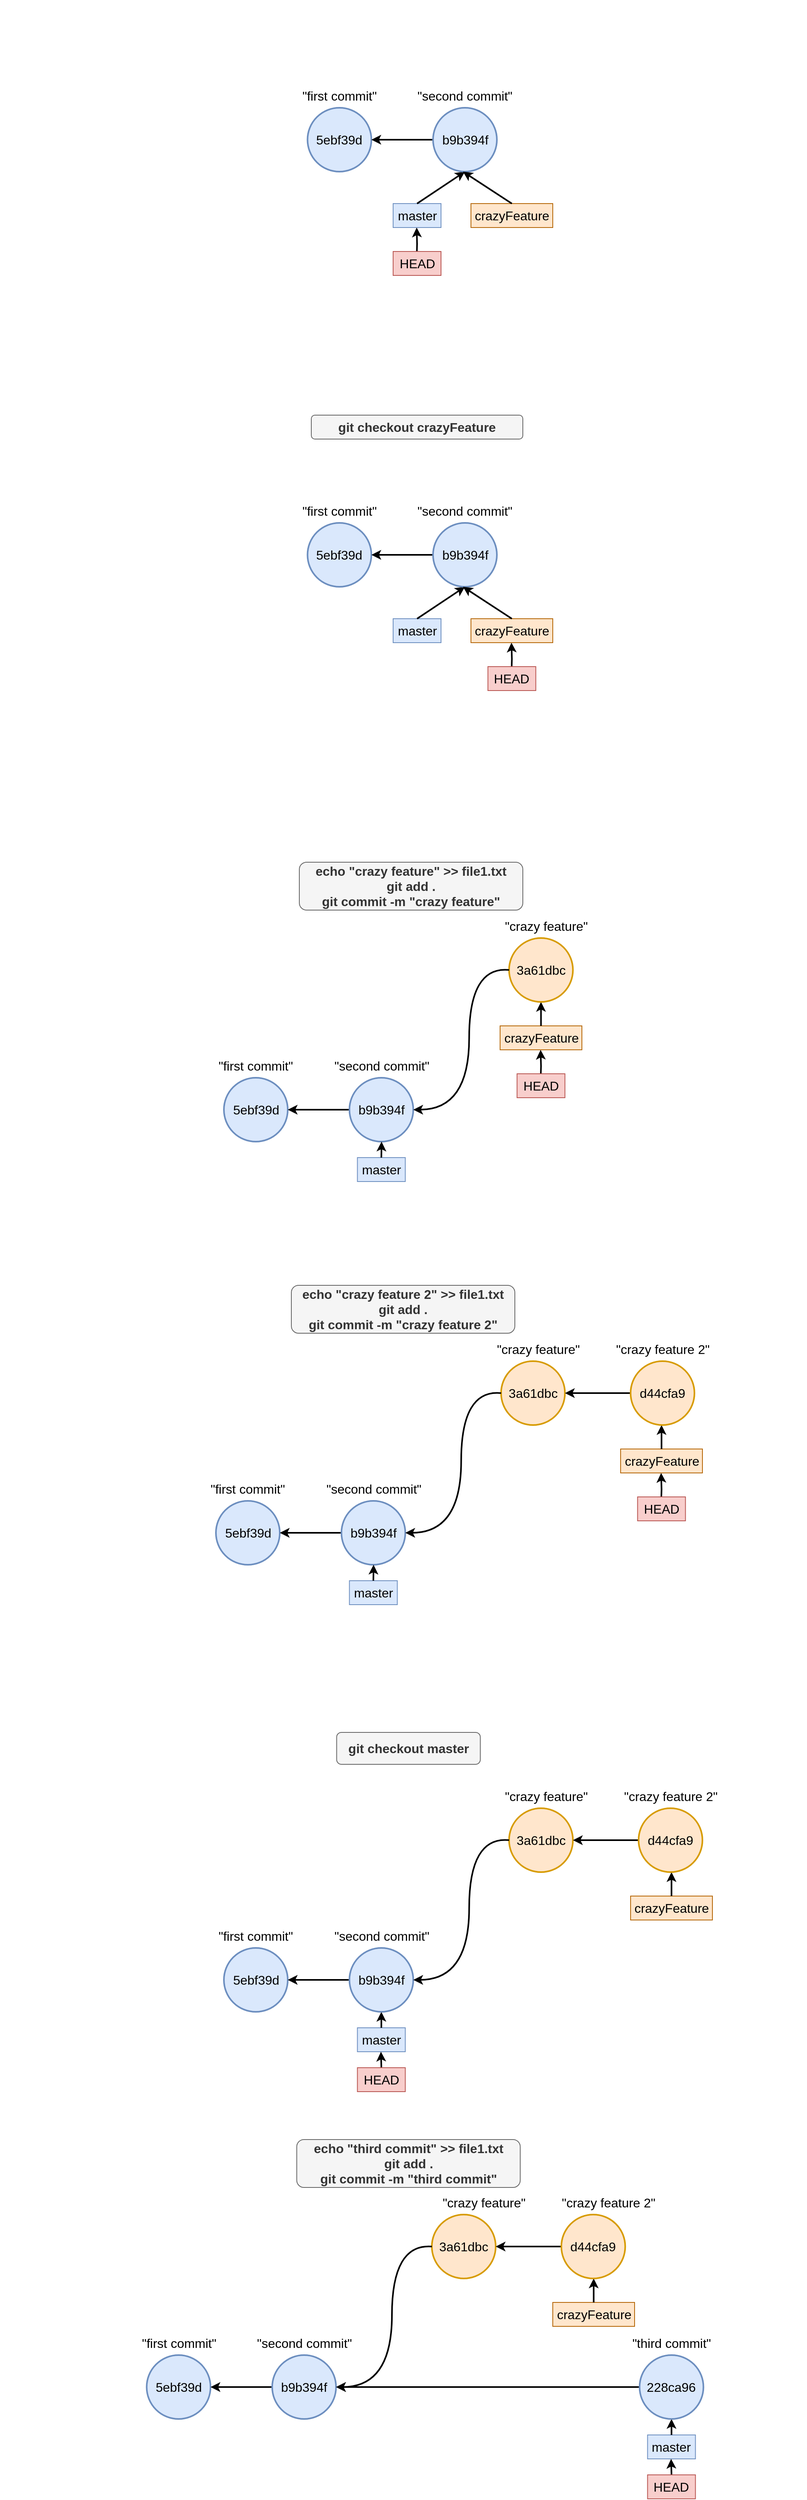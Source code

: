 <mxfile version="26.0.5">
  <diagram name="Pagina-1" id="Verxgn8JWpYFO8rKDjov">
    <mxGraphModel dx="2206" dy="-1138" grid="1" gridSize="10" guides="1" tooltips="1" connect="1" arrows="1" fold="1" page="1" pageScale="1" pageWidth="827" pageHeight="1169" math="0" shadow="0">
      <root>
        <mxCell id="0" />
        <mxCell id="1" parent="0" />
        <mxCell id="gehROe1UuCKjgQx8MjBc-1" value="crazyFeature" style="text;html=1;align=center;verticalAlign=middle;whiteSpace=wrap;rounded=0;fillColor=#ffe6cc;strokeColor=#b46504;" vertex="1" parent="1">
          <mxGeometry x="756.5" y="2945" width="80" height="30" as="geometry" />
        </mxCell>
        <mxCell id="gehROe1UuCKjgQx8MjBc-2" value="" style="endArrow=classic;html=1;rounded=0;exitX=0.5;exitY=0;exitDx=0;exitDy=0;entryX=0.5;entryY=1;entryDx=0;entryDy=0;strokeWidth=2;" edge="1" parent="1" source="gehROe1UuCKjgQx8MjBc-1">
          <mxGeometry width="50" height="50" relative="1" as="geometry">
            <mxPoint x="803" y="2975" as="sourcePoint" />
            <mxPoint x="710" y="2910" as="targetPoint" />
          </mxGeometry>
        </mxCell>
        <mxCell id="gehROe1UuCKjgQx8MjBc-3" value="" style="rounded=1;whiteSpace=wrap;html=1;strokeWidth=2;strokeColor=none;absoluteArcSize=1;arcSize=0;" vertex="1" parent="1">
          <mxGeometry x="130" y="2690" width="990" height="450" as="geometry" />
        </mxCell>
        <mxCell id="gehROe1UuCKjgQx8MjBc-4" value="&lt;font style=&quot;font-size: 16px;&quot;&gt;5ebf39d&lt;/font&gt;" style="ellipse;whiteSpace=wrap;html=1;aspect=fixed;strokeWidth=2;fillColor=#dae8fc;strokeColor=#6c8ebf;" vertex="1" parent="1">
          <mxGeometry x="515.25" y="2825" width="80" height="80" as="geometry" />
        </mxCell>
        <mxCell id="gehROe1UuCKjgQx8MjBc-5" value="&lt;font style=&quot;font-size: 16px;&quot;&gt;&quot;first commit&quot;&lt;/font&gt;" style="text;html=1;align=center;verticalAlign=middle;whiteSpace=wrap;rounded=0;" vertex="1" parent="1">
          <mxGeometry x="500" y="2795" width="110.5" height="30" as="geometry" />
        </mxCell>
        <mxCell id="gehROe1UuCKjgQx8MjBc-6" style="edgeStyle=orthogonalEdgeStyle;rounded=0;orthogonalLoop=1;jettySize=auto;html=1;endArrow=none;endFill=0;startArrow=classic;startFill=1;strokeWidth=2;" edge="1" parent="1">
          <mxGeometry relative="1" as="geometry">
            <mxPoint x="652" y="3015" as="targetPoint" />
            <mxPoint x="652" y="2975" as="sourcePoint" />
          </mxGeometry>
        </mxCell>
        <mxCell id="gehROe1UuCKjgQx8MjBc-7" value="&lt;font style=&quot;font-size: 16px;&quot;&gt;HEAD&lt;/font&gt;" style="text;html=1;align=center;verticalAlign=middle;whiteSpace=wrap;rounded=0;fillColor=#f8cecc;strokeColor=#b85450;" vertex="1" parent="1">
          <mxGeometry x="622.5" y="3005" width="60" height="30" as="geometry" />
        </mxCell>
        <mxCell id="gehROe1UuCKjgQx8MjBc-8" value="&lt;font style=&quot;font-size: 16px;&quot;&gt;master&lt;/font&gt;" style="text;html=1;align=center;verticalAlign=middle;whiteSpace=wrap;rounded=0;fillColor=#dae8fc;strokeColor=#6c8ebf;" vertex="1" parent="1">
          <mxGeometry x="622.5" y="2945" width="60" height="30" as="geometry" />
        </mxCell>
        <mxCell id="gehROe1UuCKjgQx8MjBc-9" value="" style="endArrow=classic;html=1;rounded=0;entryX=0.5;entryY=1;entryDx=0;entryDy=0;exitX=0.5;exitY=0;exitDx=0;exitDy=0;strokeWidth=2;" edge="1" parent="1" source="gehROe1UuCKjgQx8MjBc-8" target="gehROe1UuCKjgQx8MjBc-11">
          <mxGeometry width="50" height="50" relative="1" as="geometry">
            <mxPoint x="652.5" y="2975" as="sourcePoint" />
            <mxPoint x="712.5" y="2905" as="targetPoint" />
          </mxGeometry>
        </mxCell>
        <mxCell id="gehROe1UuCKjgQx8MjBc-10" style="edgeStyle=orthogonalEdgeStyle;rounded=0;orthogonalLoop=1;jettySize=auto;html=1;entryX=1;entryY=0.5;entryDx=0;entryDy=0;strokeWidth=2;" edge="1" parent="1" source="gehROe1UuCKjgQx8MjBc-11" target="gehROe1UuCKjgQx8MjBc-4">
          <mxGeometry relative="1" as="geometry" />
        </mxCell>
        <mxCell id="gehROe1UuCKjgQx8MjBc-11" value="&lt;font style=&quot;font-size: 16px;&quot;&gt;b9b394f&lt;/font&gt;" style="ellipse;whiteSpace=wrap;html=1;aspect=fixed;strokeWidth=2;fillColor=#dae8fc;strokeColor=#6c8ebf;" vertex="1" parent="1">
          <mxGeometry x="672.5" y="2825" width="80" height="80" as="geometry" />
        </mxCell>
        <mxCell id="gehROe1UuCKjgQx8MjBc-12" value="&lt;font style=&quot;font-size: 16px;&quot;&gt;&quot;second commit&quot;&lt;/font&gt;" style="text;html=1;align=center;verticalAlign=middle;whiteSpace=wrap;rounded=0;" vertex="1" parent="1">
          <mxGeometry x="652.25" y="2795" width="120.5" height="30" as="geometry" />
        </mxCell>
        <mxCell id="gehROe1UuCKjgQx8MjBc-13" value="&lt;font style=&quot;font-size: 16px;&quot;&gt;crazyFeature&lt;/font&gt;" style="text;html=1;align=center;verticalAlign=middle;whiteSpace=wrap;rounded=0;fillColor=#ffe6cc;strokeColor=#b46504;" vertex="1" parent="1">
          <mxGeometry x="720" y="2945" width="102.5" height="30" as="geometry" />
        </mxCell>
        <mxCell id="gehROe1UuCKjgQx8MjBc-14" value="" style="endArrow=classic;html=1;rounded=0;exitX=0.5;exitY=0;exitDx=0;exitDy=0;strokeWidth=2;entryX=0.5;entryY=1;entryDx=0;entryDy=0;" edge="1" parent="1" source="gehROe1UuCKjgQx8MjBc-13">
          <mxGeometry width="50" height="50" relative="1" as="geometry">
            <mxPoint x="657.5" y="2580" as="sourcePoint" />
            <mxPoint x="710" y="2905" as="targetPoint" />
          </mxGeometry>
        </mxCell>
        <mxCell id="gehROe1UuCKjgQx8MjBc-16" value="crazyFeature" style="text;html=1;align=center;verticalAlign=middle;whiteSpace=wrap;rounded=0;fillColor=#ffe6cc;strokeColor=#b46504;" vertex="1" parent="1">
          <mxGeometry x="756.5" y="3465" width="80" height="30" as="geometry" />
        </mxCell>
        <mxCell id="gehROe1UuCKjgQx8MjBc-17" value="" style="endArrow=classic;html=1;rounded=0;exitX=0.5;exitY=0;exitDx=0;exitDy=0;entryX=0.5;entryY=1;entryDx=0;entryDy=0;strokeWidth=2;" edge="1" parent="1" source="gehROe1UuCKjgQx8MjBc-16">
          <mxGeometry width="50" height="50" relative="1" as="geometry">
            <mxPoint x="803" y="3495" as="sourcePoint" />
            <mxPoint x="710" y="3430" as="targetPoint" />
          </mxGeometry>
        </mxCell>
        <mxCell id="gehROe1UuCKjgQx8MjBc-18" value="" style="rounded=1;whiteSpace=wrap;html=1;strokeWidth=2;strokeColor=none;absoluteArcSize=1;arcSize=0;" vertex="1" parent="1">
          <mxGeometry x="130" y="3210" width="990" height="450" as="geometry" />
        </mxCell>
        <mxCell id="gehROe1UuCKjgQx8MjBc-19" value="&lt;font style=&quot;font-size: 16px;&quot;&gt;5ebf39d&lt;/font&gt;" style="ellipse;whiteSpace=wrap;html=1;aspect=fixed;strokeWidth=2;fillColor=#dae8fc;strokeColor=#6c8ebf;" vertex="1" parent="1">
          <mxGeometry x="515.25" y="3345" width="80" height="80" as="geometry" />
        </mxCell>
        <mxCell id="gehROe1UuCKjgQx8MjBc-20" value="&lt;font style=&quot;font-size: 16px;&quot;&gt;&quot;first commit&quot;&lt;/font&gt;" style="text;html=1;align=center;verticalAlign=middle;whiteSpace=wrap;rounded=0;" vertex="1" parent="1">
          <mxGeometry x="500" y="3315" width="110.5" height="30" as="geometry" />
        </mxCell>
        <mxCell id="gehROe1UuCKjgQx8MjBc-21" style="edgeStyle=orthogonalEdgeStyle;rounded=0;orthogonalLoop=1;jettySize=auto;html=1;endArrow=none;endFill=0;startArrow=classic;startFill=1;strokeWidth=2;" edge="1" parent="1">
          <mxGeometry relative="1" as="geometry">
            <mxPoint x="770.75" y="3535" as="targetPoint" />
            <mxPoint x="770.75" y="3495" as="sourcePoint" />
          </mxGeometry>
        </mxCell>
        <mxCell id="gehROe1UuCKjgQx8MjBc-22" value="&lt;font style=&quot;font-size: 16px;&quot;&gt;HEAD&lt;/font&gt;" style="text;html=1;align=center;verticalAlign=middle;whiteSpace=wrap;rounded=0;fillColor=#f8cecc;strokeColor=#b85450;" vertex="1" parent="1">
          <mxGeometry x="741.25" y="3525" width="60" height="30" as="geometry" />
        </mxCell>
        <mxCell id="gehROe1UuCKjgQx8MjBc-23" value="&lt;font style=&quot;font-size: 16px;&quot;&gt;master&lt;/font&gt;" style="text;html=1;align=center;verticalAlign=middle;whiteSpace=wrap;rounded=0;fillColor=#dae8fc;strokeColor=#6c8ebf;" vertex="1" parent="1">
          <mxGeometry x="622.5" y="3465" width="60" height="30" as="geometry" />
        </mxCell>
        <mxCell id="gehROe1UuCKjgQx8MjBc-24" value="" style="endArrow=classic;html=1;rounded=0;entryX=0.5;entryY=1;entryDx=0;entryDy=0;exitX=0.5;exitY=0;exitDx=0;exitDy=0;strokeWidth=2;" edge="1" parent="1" source="gehROe1UuCKjgQx8MjBc-23" target="gehROe1UuCKjgQx8MjBc-26">
          <mxGeometry width="50" height="50" relative="1" as="geometry">
            <mxPoint x="652.5" y="3495" as="sourcePoint" />
            <mxPoint x="712.5" y="3425" as="targetPoint" />
          </mxGeometry>
        </mxCell>
        <mxCell id="gehROe1UuCKjgQx8MjBc-25" style="edgeStyle=orthogonalEdgeStyle;rounded=0;orthogonalLoop=1;jettySize=auto;html=1;entryX=1;entryY=0.5;entryDx=0;entryDy=0;strokeWidth=2;" edge="1" parent="1" source="gehROe1UuCKjgQx8MjBc-26" target="gehROe1UuCKjgQx8MjBc-19">
          <mxGeometry relative="1" as="geometry" />
        </mxCell>
        <mxCell id="gehROe1UuCKjgQx8MjBc-26" value="&lt;font style=&quot;font-size: 16px;&quot;&gt;b9b394f&lt;/font&gt;" style="ellipse;whiteSpace=wrap;html=1;aspect=fixed;strokeWidth=2;fillColor=#dae8fc;strokeColor=#6c8ebf;" vertex="1" parent="1">
          <mxGeometry x="672.5" y="3345" width="80" height="80" as="geometry" />
        </mxCell>
        <mxCell id="gehROe1UuCKjgQx8MjBc-27" value="&lt;font style=&quot;font-size: 16px;&quot;&gt;&quot;second commit&quot;&lt;/font&gt;" style="text;html=1;align=center;verticalAlign=middle;whiteSpace=wrap;rounded=0;" vertex="1" parent="1">
          <mxGeometry x="652.25" y="3315" width="120.5" height="30" as="geometry" />
        </mxCell>
        <mxCell id="gehROe1UuCKjgQx8MjBc-28" value="&lt;font style=&quot;font-size: 16px;&quot;&gt;crazyFeature&lt;/font&gt;" style="text;html=1;align=center;verticalAlign=middle;whiteSpace=wrap;rounded=0;fillColor=#ffe6cc;strokeColor=#b46504;" vertex="1" parent="1">
          <mxGeometry x="720" y="3465" width="102.5" height="30" as="geometry" />
        </mxCell>
        <mxCell id="gehROe1UuCKjgQx8MjBc-29" value="" style="endArrow=classic;html=1;rounded=0;exitX=0.5;exitY=0;exitDx=0;exitDy=0;strokeWidth=2;entryX=0.5;entryY=1;entryDx=0;entryDy=0;" edge="1" parent="1" source="gehROe1UuCKjgQx8MjBc-28">
          <mxGeometry width="50" height="50" relative="1" as="geometry">
            <mxPoint x="657.5" y="3100" as="sourcePoint" />
            <mxPoint x="710" y="3425" as="targetPoint" />
          </mxGeometry>
        </mxCell>
        <mxCell id="gehROe1UuCKjgQx8MjBc-30" value="&lt;font style=&quot;font-size: 16px;&quot;&gt;&lt;b style=&quot;&quot;&gt;git checkout crazyFeature&lt;/b&gt;&lt;/font&gt;" style="rounded=1;whiteSpace=wrap;html=1;fillColor=#f5f5f5;fontColor=#333333;strokeColor=#666666;" vertex="1" parent="1">
          <mxGeometry x="520" y="3210" width="265" height="30" as="geometry" />
        </mxCell>
        <mxCell id="gehROe1UuCKjgQx8MjBc-52" value="crazyFeature" style="text;html=1;align=center;verticalAlign=middle;whiteSpace=wrap;rounded=0;fillColor=#ffe6cc;strokeColor=#b46504;" vertex="1" parent="1">
          <mxGeometry x="641.75" y="4650" width="80" height="30" as="geometry" />
        </mxCell>
        <mxCell id="gehROe1UuCKjgQx8MjBc-53" value="" style="endArrow=classic;html=1;rounded=0;exitX=0.5;exitY=0;exitDx=0;exitDy=0;entryX=0.5;entryY=1;entryDx=0;entryDy=0;strokeWidth=2;" edge="1" parent="1">
          <mxGeometry width="50" height="50" relative="1" as="geometry">
            <mxPoint x="681.75" y="4690" as="sourcePoint" />
            <mxPoint x="595.25" y="4655" as="targetPoint" />
          </mxGeometry>
        </mxCell>
        <mxCell id="gehROe1UuCKjgQx8MjBc-54" value="" style="rounded=1;whiteSpace=wrap;html=1;strokeWidth=2;strokeColor=none;absoluteArcSize=1;arcSize=0;" vertex="1" parent="1">
          <mxGeometry x="130" y="4300" width="990" height="450" as="geometry" />
        </mxCell>
        <mxCell id="gehROe1UuCKjgQx8MjBc-55" value="&lt;font style=&quot;font-size: 16px;&quot;&gt;5ebf39d&lt;/font&gt;" style="ellipse;whiteSpace=wrap;html=1;aspect=fixed;strokeWidth=2;fillColor=#dae8fc;strokeColor=#6c8ebf;" vertex="1" parent="1">
          <mxGeometry x="400.5" y="4570" width="80" height="80" as="geometry" />
        </mxCell>
        <mxCell id="gehROe1UuCKjgQx8MjBc-56" value="&lt;font style=&quot;font-size: 16px;&quot;&gt;&quot;first commit&quot;&lt;/font&gt;" style="text;html=1;align=center;verticalAlign=middle;whiteSpace=wrap;rounded=0;" vertex="1" parent="1">
          <mxGeometry x="385.25" y="4540" width="110.5" height="30" as="geometry" />
        </mxCell>
        <mxCell id="gehROe1UuCKjgQx8MjBc-57" style="edgeStyle=orthogonalEdgeStyle;rounded=0;orthogonalLoop=1;jettySize=auto;html=1;endArrow=none;endFill=0;startArrow=classic;startFill=1;strokeWidth=2;" edge="1" parent="1">
          <mxGeometry relative="1" as="geometry">
            <mxPoint x="958.25" y="4575" as="targetPoint" />
            <mxPoint x="958.25" y="4535" as="sourcePoint" />
          </mxGeometry>
        </mxCell>
        <mxCell id="gehROe1UuCKjgQx8MjBc-58" value="&lt;font style=&quot;font-size: 16px;&quot;&gt;HEAD&lt;/font&gt;" style="text;html=1;align=center;verticalAlign=middle;whiteSpace=wrap;rounded=0;fillColor=#f8cecc;strokeColor=#b85450;" vertex="1" parent="1">
          <mxGeometry x="928.75" y="4565" width="60" height="30" as="geometry" />
        </mxCell>
        <mxCell id="gehROe1UuCKjgQx8MjBc-61" style="edgeStyle=orthogonalEdgeStyle;rounded=0;orthogonalLoop=1;jettySize=auto;html=1;entryX=1;entryY=0.5;entryDx=0;entryDy=0;strokeWidth=2;" edge="1" parent="1" source="gehROe1UuCKjgQx8MjBc-62" target="gehROe1UuCKjgQx8MjBc-55">
          <mxGeometry relative="1" as="geometry" />
        </mxCell>
        <mxCell id="gehROe1UuCKjgQx8MjBc-62" value="&lt;font style=&quot;font-size: 16px;&quot;&gt;b9b394f&lt;/font&gt;" style="ellipse;whiteSpace=wrap;html=1;aspect=fixed;strokeWidth=2;fillColor=#dae8fc;strokeColor=#6c8ebf;" vertex="1" parent="1">
          <mxGeometry x="557.75" y="4570" width="80" height="80" as="geometry" />
        </mxCell>
        <mxCell id="gehROe1UuCKjgQx8MjBc-63" value="&lt;font style=&quot;font-size: 16px;&quot;&gt;&quot;second commit&quot;&lt;/font&gt;" style="text;html=1;align=center;verticalAlign=middle;whiteSpace=wrap;rounded=0;" vertex="1" parent="1">
          <mxGeometry x="537.5" y="4540" width="120.5" height="30" as="geometry" />
        </mxCell>
        <mxCell id="gehROe1UuCKjgQx8MjBc-64" value="&lt;font style=&quot;font-size: 16px;&quot;&gt;crazyFeature&lt;/font&gt;" style="text;html=1;align=center;verticalAlign=middle;whiteSpace=wrap;rounded=0;fillColor=#ffe6cc;strokeColor=#b46504;" vertex="1" parent="1">
          <mxGeometry x="907.5" y="4505" width="102.5" height="30" as="geometry" />
        </mxCell>
        <mxCell id="gehROe1UuCKjgQx8MjBc-65" value="" style="endArrow=classic;html=1;rounded=0;exitX=0.5;exitY=0;exitDx=0;exitDy=0;strokeWidth=2;entryX=0.5;entryY=1;entryDx=0;entryDy=0;" edge="1" parent="1" source="gehROe1UuCKjgQx8MjBc-64">
          <mxGeometry width="50" height="50" relative="1" as="geometry">
            <mxPoint x="902" y="4150" as="sourcePoint" />
            <mxPoint x="958.75" y="4475" as="targetPoint" />
          </mxGeometry>
        </mxCell>
        <mxCell id="gehROe1UuCKjgQx8MjBc-66" value="&lt;font style=&quot;font-size: 16px;&quot;&gt;&lt;b style=&quot;&quot;&gt;echo &quot;crazy feature 2&quot; &amp;gt;&amp;gt; file1.txt&lt;/b&gt;&lt;/font&gt;&lt;div&gt;&lt;span style=&quot;font-size: 16px;&quot;&gt;&lt;b&gt;git add .&lt;/b&gt;&lt;/span&gt;&lt;/div&gt;&lt;div&gt;&lt;span style=&quot;font-size: 16px;&quot;&gt;&lt;b&gt;git commit -m &quot;crazy feature 2&quot;&lt;/b&gt;&lt;/span&gt;&lt;/div&gt;" style="rounded=1;whiteSpace=wrap;html=1;fillColor=#f5f5f5;fontColor=#333333;strokeColor=#666666;" vertex="1" parent="1">
          <mxGeometry x="495" y="4300" width="280" height="60" as="geometry" />
        </mxCell>
        <mxCell id="gehROe1UuCKjgQx8MjBc-67" value="&lt;font style=&quot;font-size: 16px;&quot;&gt;3a61dbc&lt;/font&gt;" style="ellipse;whiteSpace=wrap;html=1;aspect=fixed;strokeWidth=2;fillColor=#ffe6cc;strokeColor=#d79b00;" vertex="1" parent="1">
          <mxGeometry x="757.75" y="4395" width="80" height="80" as="geometry" />
        </mxCell>
        <mxCell id="gehROe1UuCKjgQx8MjBc-68" value="" style="curved=1;endArrow=none;html=1;rounded=0;exitX=1;exitY=0.5;exitDx=0;exitDy=0;entryX=0;entryY=0.5;entryDx=0;entryDy=0;strokeWidth=2;endFill=0;startArrow=classic;startFill=1;" edge="1" parent="1" target="gehROe1UuCKjgQx8MjBc-67">
          <mxGeometry width="50" height="50" relative="1" as="geometry">
            <mxPoint x="637.75" y="4610" as="sourcePoint" />
            <mxPoint x="747.75" y="4580" as="targetPoint" />
            <Array as="points">
              <mxPoint x="707.75" y="4610" />
              <mxPoint x="707.75" y="4430" />
            </Array>
          </mxGeometry>
        </mxCell>
        <mxCell id="gehROe1UuCKjgQx8MjBc-69" value="&lt;font style=&quot;font-size: 16px;&quot;&gt;&quot;crazy feature&quot;&lt;/font&gt;" style="text;html=1;align=center;verticalAlign=middle;whiteSpace=wrap;rounded=0;" vertex="1" parent="1">
          <mxGeometry x="743.75" y="4365" width="120.5" height="30" as="geometry" />
        </mxCell>
        <mxCell id="gehROe1UuCKjgQx8MjBc-70" value="crazyFeature" style="text;html=1;align=center;verticalAlign=middle;whiteSpace=wrap;rounded=0;fillColor=#ffe6cc;strokeColor=#b46504;" vertex="1" parent="1">
          <mxGeometry x="651.75" y="4120" width="80" height="30" as="geometry" />
        </mxCell>
        <mxCell id="gehROe1UuCKjgQx8MjBc-71" value="" style="endArrow=classic;html=1;rounded=0;exitX=0.5;exitY=0;exitDx=0;exitDy=0;entryX=0.5;entryY=1;entryDx=0;entryDy=0;strokeWidth=2;" edge="1" parent="1">
          <mxGeometry width="50" height="50" relative="1" as="geometry">
            <mxPoint x="691.75" y="4160" as="sourcePoint" />
            <mxPoint x="605.25" y="4125" as="targetPoint" />
          </mxGeometry>
        </mxCell>
        <mxCell id="gehROe1UuCKjgQx8MjBc-72" value="" style="rounded=1;whiteSpace=wrap;html=1;strokeWidth=2;strokeColor=none;absoluteArcSize=1;arcSize=0;" vertex="1" parent="1">
          <mxGeometry x="140" y="3770" width="990" height="450" as="geometry" />
        </mxCell>
        <mxCell id="gehROe1UuCKjgQx8MjBc-73" value="&lt;font style=&quot;font-size: 16px;&quot;&gt;5ebf39d&lt;/font&gt;" style="ellipse;whiteSpace=wrap;html=1;aspect=fixed;strokeWidth=2;fillColor=#dae8fc;strokeColor=#6c8ebf;" vertex="1" parent="1">
          <mxGeometry x="410.5" y="4040" width="80" height="80" as="geometry" />
        </mxCell>
        <mxCell id="gehROe1UuCKjgQx8MjBc-74" value="&lt;font style=&quot;font-size: 16px;&quot;&gt;&quot;first commit&quot;&lt;/font&gt;" style="text;html=1;align=center;verticalAlign=middle;whiteSpace=wrap;rounded=0;" vertex="1" parent="1">
          <mxGeometry x="395.25" y="4010" width="110.5" height="30" as="geometry" />
        </mxCell>
        <mxCell id="gehROe1UuCKjgQx8MjBc-75" style="edgeStyle=orthogonalEdgeStyle;rounded=0;orthogonalLoop=1;jettySize=auto;html=1;endArrow=none;endFill=0;startArrow=classic;startFill=1;strokeWidth=2;" edge="1" parent="1">
          <mxGeometry relative="1" as="geometry">
            <mxPoint x="807.25" y="4045" as="targetPoint" />
            <mxPoint x="807.25" y="4005" as="sourcePoint" />
          </mxGeometry>
        </mxCell>
        <mxCell id="gehROe1UuCKjgQx8MjBc-76" value="&lt;font style=&quot;font-size: 16px;&quot;&gt;HEAD&lt;/font&gt;" style="text;html=1;align=center;verticalAlign=middle;whiteSpace=wrap;rounded=0;fillColor=#f8cecc;strokeColor=#b85450;" vertex="1" parent="1">
          <mxGeometry x="777.75" y="4035" width="60" height="30" as="geometry" />
        </mxCell>
        <mxCell id="gehROe1UuCKjgQx8MjBc-79" style="edgeStyle=orthogonalEdgeStyle;rounded=0;orthogonalLoop=1;jettySize=auto;html=1;entryX=1;entryY=0.5;entryDx=0;entryDy=0;strokeWidth=2;" edge="1" parent="1" source="gehROe1UuCKjgQx8MjBc-80" target="gehROe1UuCKjgQx8MjBc-73">
          <mxGeometry relative="1" as="geometry" />
        </mxCell>
        <mxCell id="gehROe1UuCKjgQx8MjBc-80" value="&lt;font style=&quot;font-size: 16px;&quot;&gt;b9b394f&lt;/font&gt;" style="ellipse;whiteSpace=wrap;html=1;aspect=fixed;strokeWidth=2;fillColor=#dae8fc;strokeColor=#6c8ebf;" vertex="1" parent="1">
          <mxGeometry x="567.75" y="4040" width="80" height="80" as="geometry" />
        </mxCell>
        <mxCell id="gehROe1UuCKjgQx8MjBc-81" value="&lt;font style=&quot;font-size: 16px;&quot;&gt;&quot;second commit&quot;&lt;/font&gt;" style="text;html=1;align=center;verticalAlign=middle;whiteSpace=wrap;rounded=0;" vertex="1" parent="1">
          <mxGeometry x="547.5" y="4010" width="120.5" height="30" as="geometry" />
        </mxCell>
        <mxCell id="gehROe1UuCKjgQx8MjBc-82" value="&lt;font style=&quot;font-size: 16px;&quot;&gt;crazyFeature&lt;/font&gt;" style="text;html=1;align=center;verticalAlign=middle;whiteSpace=wrap;rounded=0;fillColor=#ffe6cc;strokeColor=#b46504;" vertex="1" parent="1">
          <mxGeometry x="756.5" y="3975" width="102.5" height="30" as="geometry" />
        </mxCell>
        <mxCell id="gehROe1UuCKjgQx8MjBc-83" value="" style="endArrow=classic;html=1;rounded=0;exitX=0.5;exitY=0;exitDx=0;exitDy=0;strokeWidth=2;entryX=0.5;entryY=1;entryDx=0;entryDy=0;" edge="1" parent="1" source="gehROe1UuCKjgQx8MjBc-82" target="gehROe1UuCKjgQx8MjBc-85">
          <mxGeometry width="50" height="50" relative="1" as="geometry">
            <mxPoint x="751" y="3620" as="sourcePoint" />
            <mxPoint x="803.5" y="3945" as="targetPoint" />
          </mxGeometry>
        </mxCell>
        <mxCell id="gehROe1UuCKjgQx8MjBc-84" value="&lt;font style=&quot;font-size: 16px;&quot;&gt;&lt;b style=&quot;&quot;&gt;echo &quot;crazy feature&quot; &amp;gt;&amp;gt; file1.txt&lt;/b&gt;&lt;/font&gt;&lt;div&gt;&lt;span style=&quot;font-size: 16px;&quot;&gt;&lt;b&gt;git add .&lt;/b&gt;&lt;/span&gt;&lt;/div&gt;&lt;div&gt;&lt;span style=&quot;font-size: 16px;&quot;&gt;&lt;b&gt;git commit -m &quot;crazy feature&quot;&lt;/b&gt;&lt;/span&gt;&lt;/div&gt;" style="rounded=1;whiteSpace=wrap;html=1;fillColor=#f5f5f5;fontColor=#333333;strokeColor=#666666;" vertex="1" parent="1">
          <mxGeometry x="505" y="3770" width="280" height="60" as="geometry" />
        </mxCell>
        <mxCell id="gehROe1UuCKjgQx8MjBc-85" value="&lt;font style=&quot;font-size: 16px;&quot;&gt;3a61dbc&lt;/font&gt;" style="ellipse;whiteSpace=wrap;html=1;aspect=fixed;strokeWidth=2;fillColor=#ffe6cc;strokeColor=#d79b00;" vertex="1" parent="1">
          <mxGeometry x="767.75" y="3865" width="80" height="80" as="geometry" />
        </mxCell>
        <mxCell id="gehROe1UuCKjgQx8MjBc-86" value="" style="curved=1;endArrow=none;html=1;rounded=0;exitX=1;exitY=0.5;exitDx=0;exitDy=0;entryX=0;entryY=0.5;entryDx=0;entryDy=0;strokeWidth=2;endFill=0;startArrow=classic;startFill=1;" edge="1" parent="1" target="gehROe1UuCKjgQx8MjBc-85">
          <mxGeometry width="50" height="50" relative="1" as="geometry">
            <mxPoint x="647.75" y="4080" as="sourcePoint" />
            <mxPoint x="757.75" y="4050" as="targetPoint" />
            <Array as="points">
              <mxPoint x="717.75" y="4080" />
              <mxPoint x="717.75" y="3900" />
            </Array>
          </mxGeometry>
        </mxCell>
        <mxCell id="gehROe1UuCKjgQx8MjBc-87" value="&lt;font style=&quot;font-size: 16px;&quot;&gt;&quot;crazy feature&quot;&lt;/font&gt;" style="text;html=1;align=center;verticalAlign=middle;whiteSpace=wrap;rounded=0;" vertex="1" parent="1">
          <mxGeometry x="753.75" y="3835" width="120.5" height="30" as="geometry" />
        </mxCell>
        <mxCell id="gehROe1UuCKjgQx8MjBc-89" style="edgeStyle=orthogonalEdgeStyle;rounded=0;orthogonalLoop=1;jettySize=auto;html=1;entryX=1;entryY=0.5;entryDx=0;entryDy=0;strokeWidth=2;" edge="1" parent="1" source="gehROe1UuCKjgQx8MjBc-88" target="gehROe1UuCKjgQx8MjBc-67">
          <mxGeometry relative="1" as="geometry" />
        </mxCell>
        <mxCell id="gehROe1UuCKjgQx8MjBc-88" value="&lt;font style=&quot;font-size: 16px;&quot;&gt;d44cfa9&lt;/font&gt;" style="ellipse;whiteSpace=wrap;html=1;aspect=fixed;strokeWidth=2;fillColor=#ffe6cc;strokeColor=#d79b00;" vertex="1" parent="1">
          <mxGeometry x="920" y="4395" width="80" height="80" as="geometry" />
        </mxCell>
        <mxCell id="gehROe1UuCKjgQx8MjBc-90" value="&lt;font style=&quot;font-size: 16px;&quot;&gt;&quot;crazy feature 2&quot;&lt;/font&gt;" style="text;html=1;align=center;verticalAlign=middle;whiteSpace=wrap;rounded=0;" vertex="1" parent="1">
          <mxGeometry x="899.75" y="4365" width="120.5" height="30" as="geometry" />
        </mxCell>
        <mxCell id="gehROe1UuCKjgQx8MjBc-112" value="crazyFeature" style="text;html=1;align=center;verticalAlign=middle;whiteSpace=wrap;rounded=0;fillColor=#ffe6cc;strokeColor=#b46504;" vertex="1" parent="1">
          <mxGeometry x="651.75" y="5210" width="80" height="30" as="geometry" />
        </mxCell>
        <mxCell id="gehROe1UuCKjgQx8MjBc-113" value="" style="endArrow=classic;html=1;rounded=0;exitX=0.5;exitY=0;exitDx=0;exitDy=0;entryX=0.5;entryY=1;entryDx=0;entryDy=0;strokeWidth=2;" edge="1" parent="1">
          <mxGeometry width="50" height="50" relative="1" as="geometry">
            <mxPoint x="691.75" y="5250" as="sourcePoint" />
            <mxPoint x="605.25" y="5215" as="targetPoint" />
          </mxGeometry>
        </mxCell>
        <mxCell id="gehROe1UuCKjgQx8MjBc-114" value="" style="rounded=1;whiteSpace=wrap;html=1;strokeWidth=2;strokeColor=none;absoluteArcSize=1;arcSize=0;" vertex="1" parent="1">
          <mxGeometry x="140" y="4860" width="990" height="450" as="geometry" />
        </mxCell>
        <mxCell id="gehROe1UuCKjgQx8MjBc-115" value="&lt;font style=&quot;font-size: 16px;&quot;&gt;5ebf39d&lt;/font&gt;" style="ellipse;whiteSpace=wrap;html=1;aspect=fixed;strokeWidth=2;fillColor=#dae8fc;strokeColor=#6c8ebf;" vertex="1" parent="1">
          <mxGeometry x="410.5" y="5130" width="80" height="80" as="geometry" />
        </mxCell>
        <mxCell id="gehROe1UuCKjgQx8MjBc-116" value="&lt;font style=&quot;font-size: 16px;&quot;&gt;&quot;first commit&quot;&lt;/font&gt;" style="text;html=1;align=center;verticalAlign=middle;whiteSpace=wrap;rounded=0;" vertex="1" parent="1">
          <mxGeometry x="395.25" y="5100" width="110.5" height="30" as="geometry" />
        </mxCell>
        <mxCell id="gehROe1UuCKjgQx8MjBc-119" value="&lt;font style=&quot;font-size: 16px;&quot;&gt;master&lt;/font&gt;" style="text;html=1;align=center;verticalAlign=middle;whiteSpace=wrap;rounded=0;fillColor=#dae8fc;strokeColor=#6c8ebf;" vertex="1" parent="1">
          <mxGeometry x="577.75" y="5230" width="60" height="30" as="geometry" />
        </mxCell>
        <mxCell id="gehROe1UuCKjgQx8MjBc-120" value="" style="endArrow=classic;html=1;rounded=0;entryX=0.5;entryY=1;entryDx=0;entryDy=0;exitX=0.5;exitY=0;exitDx=0;exitDy=0;strokeWidth=2;" edge="1" parent="1" source="gehROe1UuCKjgQx8MjBc-119" target="gehROe1UuCKjgQx8MjBc-122">
          <mxGeometry width="50" height="50" relative="1" as="geometry">
            <mxPoint x="547.75" y="5280" as="sourcePoint" />
            <mxPoint x="607.75" y="5210" as="targetPoint" />
          </mxGeometry>
        </mxCell>
        <mxCell id="gehROe1UuCKjgQx8MjBc-121" style="edgeStyle=orthogonalEdgeStyle;rounded=0;orthogonalLoop=1;jettySize=auto;html=1;entryX=1;entryY=0.5;entryDx=0;entryDy=0;strokeWidth=2;" edge="1" parent="1" source="gehROe1UuCKjgQx8MjBc-122" target="gehROe1UuCKjgQx8MjBc-115">
          <mxGeometry relative="1" as="geometry" />
        </mxCell>
        <mxCell id="gehROe1UuCKjgQx8MjBc-122" value="&lt;font style=&quot;font-size: 16px;&quot;&gt;b9b394f&lt;/font&gt;" style="ellipse;whiteSpace=wrap;html=1;aspect=fixed;strokeWidth=2;fillColor=#dae8fc;strokeColor=#6c8ebf;" vertex="1" parent="1">
          <mxGeometry x="567.75" y="5130" width="80" height="80" as="geometry" />
        </mxCell>
        <mxCell id="gehROe1UuCKjgQx8MjBc-123" value="&lt;font style=&quot;font-size: 16px;&quot;&gt;&quot;second commit&quot;&lt;/font&gt;" style="text;html=1;align=center;verticalAlign=middle;whiteSpace=wrap;rounded=0;" vertex="1" parent="1">
          <mxGeometry x="547.5" y="5100" width="120.5" height="30" as="geometry" />
        </mxCell>
        <mxCell id="gehROe1UuCKjgQx8MjBc-124" value="&lt;font style=&quot;font-size: 16px;&quot;&gt;crazyFeature&lt;/font&gt;" style="text;html=1;align=center;verticalAlign=middle;whiteSpace=wrap;rounded=0;fillColor=#ffe6cc;strokeColor=#b46504;" vertex="1" parent="1">
          <mxGeometry x="920" y="5065" width="102.5" height="30" as="geometry" />
        </mxCell>
        <mxCell id="gehROe1UuCKjgQx8MjBc-125" value="" style="endArrow=classic;html=1;rounded=0;exitX=0.5;exitY=0;exitDx=0;exitDy=0;strokeWidth=2;entryX=0.5;entryY=1;entryDx=0;entryDy=0;" edge="1" parent="1" source="gehROe1UuCKjgQx8MjBc-124">
          <mxGeometry width="50" height="50" relative="1" as="geometry">
            <mxPoint x="914.5" y="4710" as="sourcePoint" />
            <mxPoint x="971.25" y="5035" as="targetPoint" />
          </mxGeometry>
        </mxCell>
        <mxCell id="gehROe1UuCKjgQx8MjBc-126" value="&lt;span style=&quot;font-size: 16px;&quot;&gt;&lt;b&gt;git checkout master&lt;/b&gt;&lt;/span&gt;" style="rounded=1;whiteSpace=wrap;html=1;fillColor=#f5f5f5;fontColor=#333333;strokeColor=#666666;" vertex="1" parent="1">
          <mxGeometry x="551.75" y="4860" width="180" height="40" as="geometry" />
        </mxCell>
        <mxCell id="gehROe1UuCKjgQx8MjBc-127" value="&lt;font style=&quot;font-size: 16px;&quot;&gt;3a61dbc&lt;/font&gt;" style="ellipse;whiteSpace=wrap;html=1;aspect=fixed;strokeWidth=2;fillColor=#ffe6cc;strokeColor=#d79b00;" vertex="1" parent="1">
          <mxGeometry x="767.75" y="4955" width="80" height="80" as="geometry" />
        </mxCell>
        <mxCell id="gehROe1UuCKjgQx8MjBc-128" value="" style="curved=1;endArrow=none;html=1;rounded=0;exitX=1;exitY=0.5;exitDx=0;exitDy=0;entryX=0;entryY=0.5;entryDx=0;entryDy=0;strokeWidth=2;endFill=0;startArrow=classic;startFill=1;" edge="1" parent="1" target="gehROe1UuCKjgQx8MjBc-127">
          <mxGeometry width="50" height="50" relative="1" as="geometry">
            <mxPoint x="647.75" y="5170" as="sourcePoint" />
            <mxPoint x="757.75" y="5140" as="targetPoint" />
            <Array as="points">
              <mxPoint x="717.75" y="5170" />
              <mxPoint x="717.75" y="4990" />
            </Array>
          </mxGeometry>
        </mxCell>
        <mxCell id="gehROe1UuCKjgQx8MjBc-129" value="&lt;font style=&quot;font-size: 16px;&quot;&gt;&quot;crazy feature&quot;&lt;/font&gt;" style="text;html=1;align=center;verticalAlign=middle;whiteSpace=wrap;rounded=0;" vertex="1" parent="1">
          <mxGeometry x="753.75" y="4925" width="120.5" height="30" as="geometry" />
        </mxCell>
        <mxCell id="gehROe1UuCKjgQx8MjBc-130" style="edgeStyle=orthogonalEdgeStyle;rounded=0;orthogonalLoop=1;jettySize=auto;html=1;entryX=1;entryY=0.5;entryDx=0;entryDy=0;strokeWidth=2;" edge="1" parent="1" source="gehROe1UuCKjgQx8MjBc-131" target="gehROe1UuCKjgQx8MjBc-127">
          <mxGeometry relative="1" as="geometry" />
        </mxCell>
        <mxCell id="gehROe1UuCKjgQx8MjBc-131" value="&lt;font style=&quot;font-size: 16px;&quot;&gt;d44cfa9&lt;/font&gt;" style="ellipse;whiteSpace=wrap;html=1;aspect=fixed;strokeWidth=2;fillColor=#ffe6cc;strokeColor=#d79b00;" vertex="1" parent="1">
          <mxGeometry x="930" y="4955" width="80" height="80" as="geometry" />
        </mxCell>
        <mxCell id="gehROe1UuCKjgQx8MjBc-132" value="&lt;font style=&quot;font-size: 16px;&quot;&gt;&quot;crazy feature 2&quot;&lt;/font&gt;" style="text;html=1;align=center;verticalAlign=middle;whiteSpace=wrap;rounded=0;" vertex="1" parent="1">
          <mxGeometry x="909.75" y="4925" width="120.5" height="30" as="geometry" />
        </mxCell>
        <mxCell id="gehROe1UuCKjgQx8MjBc-133" style="edgeStyle=orthogonalEdgeStyle;rounded=0;orthogonalLoop=1;jettySize=auto;html=1;endArrow=none;endFill=0;startArrow=classic;startFill=1;strokeWidth=2;" edge="1" parent="1">
          <mxGeometry relative="1" as="geometry">
            <mxPoint x="607.25" y="5300" as="targetPoint" />
            <mxPoint x="607.25" y="5260" as="sourcePoint" />
          </mxGeometry>
        </mxCell>
        <mxCell id="gehROe1UuCKjgQx8MjBc-134" value="&lt;font style=&quot;font-size: 16px;&quot;&gt;HEAD&lt;/font&gt;" style="text;html=1;align=center;verticalAlign=middle;whiteSpace=wrap;rounded=0;fillColor=#f8cecc;strokeColor=#b85450;" vertex="1" parent="1">
          <mxGeometry x="577.75" y="5280" width="60" height="30" as="geometry" />
        </mxCell>
        <mxCell id="gehROe1UuCKjgQx8MjBc-136" value="crazyFeature" style="text;html=1;align=center;verticalAlign=middle;whiteSpace=wrap;rounded=0;fillColor=#ffe6cc;strokeColor=#b46504;" vertex="1" parent="1">
          <mxGeometry x="555" y="5720" width="80" height="30" as="geometry" />
        </mxCell>
        <mxCell id="gehROe1UuCKjgQx8MjBc-137" value="" style="endArrow=classic;html=1;rounded=0;exitX=0.5;exitY=0;exitDx=0;exitDy=0;entryX=0.5;entryY=1;entryDx=0;entryDy=0;strokeWidth=2;" edge="1" parent="1">
          <mxGeometry width="50" height="50" relative="1" as="geometry">
            <mxPoint x="595.0" y="5760" as="sourcePoint" />
            <mxPoint x="508.5" y="5725" as="targetPoint" />
          </mxGeometry>
        </mxCell>
        <mxCell id="gehROe1UuCKjgQx8MjBc-138" value="" style="rounded=1;whiteSpace=wrap;html=1;strokeWidth=2;strokeColor=none;absoluteArcSize=1;arcSize=0;" vertex="1" parent="1">
          <mxGeometry x="150" y="5370" width="990" height="450" as="geometry" />
        </mxCell>
        <mxCell id="gehROe1UuCKjgQx8MjBc-139" value="&lt;font style=&quot;font-size: 16px;&quot;&gt;5ebf39d&lt;/font&gt;" style="ellipse;whiteSpace=wrap;html=1;aspect=fixed;strokeWidth=2;fillColor=#dae8fc;strokeColor=#6c8ebf;" vertex="1" parent="1">
          <mxGeometry x="313.75" y="5640" width="80" height="80" as="geometry" />
        </mxCell>
        <mxCell id="gehROe1UuCKjgQx8MjBc-140" value="&lt;font style=&quot;font-size: 16px;&quot;&gt;&quot;first commit&quot;&lt;/font&gt;" style="text;html=1;align=center;verticalAlign=middle;whiteSpace=wrap;rounded=0;" vertex="1" parent="1">
          <mxGeometry x="298.5" y="5610" width="110.5" height="30" as="geometry" />
        </mxCell>
        <mxCell id="gehROe1UuCKjgQx8MjBc-141" value="&lt;font style=&quot;font-size: 16px;&quot;&gt;master&lt;/font&gt;" style="text;html=1;align=center;verticalAlign=middle;whiteSpace=wrap;rounded=0;fillColor=#dae8fc;strokeColor=#6c8ebf;" vertex="1" parent="1">
          <mxGeometry x="941.25" y="5740" width="60" height="30" as="geometry" />
        </mxCell>
        <mxCell id="gehROe1UuCKjgQx8MjBc-142" value="" style="endArrow=classic;html=1;rounded=0;entryX=0.5;entryY=1;entryDx=0;entryDy=0;exitX=0.5;exitY=0;exitDx=0;exitDy=0;strokeWidth=2;" edge="1" parent="1" source="gehROe1UuCKjgQx8MjBc-141">
          <mxGeometry width="50" height="50" relative="1" as="geometry">
            <mxPoint x="911.25" y="5790" as="sourcePoint" />
            <mxPoint x="971.25" y="5720" as="targetPoint" />
          </mxGeometry>
        </mxCell>
        <mxCell id="gehROe1UuCKjgQx8MjBc-143" style="edgeStyle=orthogonalEdgeStyle;rounded=0;orthogonalLoop=1;jettySize=auto;html=1;entryX=1;entryY=0.5;entryDx=0;entryDy=0;strokeWidth=2;" edge="1" parent="1" source="gehROe1UuCKjgQx8MjBc-144" target="gehROe1UuCKjgQx8MjBc-139">
          <mxGeometry relative="1" as="geometry" />
        </mxCell>
        <mxCell id="gehROe1UuCKjgQx8MjBc-144" value="&lt;font style=&quot;font-size: 16px;&quot;&gt;b9b394f&lt;/font&gt;" style="ellipse;whiteSpace=wrap;html=1;aspect=fixed;strokeWidth=2;fillColor=#dae8fc;strokeColor=#6c8ebf;" vertex="1" parent="1">
          <mxGeometry x="471" y="5640" width="80" height="80" as="geometry" />
        </mxCell>
        <mxCell id="gehROe1UuCKjgQx8MjBc-145" value="&lt;font style=&quot;font-size: 16px;&quot;&gt;&quot;second commit&quot;&lt;/font&gt;" style="text;html=1;align=center;verticalAlign=middle;whiteSpace=wrap;rounded=0;" vertex="1" parent="1">
          <mxGeometry x="450.75" y="5610" width="120.5" height="30" as="geometry" />
        </mxCell>
        <mxCell id="gehROe1UuCKjgQx8MjBc-146" value="&lt;font style=&quot;font-size: 16px;&quot;&gt;crazyFeature&lt;/font&gt;" style="text;html=1;align=center;verticalAlign=middle;whiteSpace=wrap;rounded=0;fillColor=#ffe6cc;strokeColor=#b46504;" vertex="1" parent="1">
          <mxGeometry x="822.5" y="5574" width="102.5" height="30" as="geometry" />
        </mxCell>
        <mxCell id="gehROe1UuCKjgQx8MjBc-147" value="" style="endArrow=classic;html=1;rounded=0;exitX=0.5;exitY=0;exitDx=0;exitDy=0;strokeWidth=2;entryX=0.5;entryY=1;entryDx=0;entryDy=0;" edge="1" parent="1" source="gehROe1UuCKjgQx8MjBc-146">
          <mxGeometry width="50" height="50" relative="1" as="geometry">
            <mxPoint x="817" y="5219" as="sourcePoint" />
            <mxPoint x="873.75" y="5544" as="targetPoint" />
          </mxGeometry>
        </mxCell>
        <mxCell id="gehROe1UuCKjgQx8MjBc-149" value="&lt;font style=&quot;font-size: 16px;&quot;&gt;3a61dbc&lt;/font&gt;" style="ellipse;whiteSpace=wrap;html=1;aspect=fixed;strokeWidth=2;fillColor=#ffe6cc;strokeColor=#d79b00;" vertex="1" parent="1">
          <mxGeometry x="671" y="5464" width="80" height="80" as="geometry" />
        </mxCell>
        <mxCell id="gehROe1UuCKjgQx8MjBc-150" value="" style="curved=1;endArrow=none;html=1;rounded=0;exitX=1;exitY=0.5;exitDx=0;exitDy=0;entryX=0;entryY=0.5;entryDx=0;entryDy=0;strokeWidth=2;endFill=0;startArrow=classic;startFill=1;" edge="1" parent="1" target="gehROe1UuCKjgQx8MjBc-149">
          <mxGeometry width="50" height="50" relative="1" as="geometry">
            <mxPoint x="551" y="5680" as="sourcePoint" />
            <mxPoint x="661" y="5650" as="targetPoint" />
            <Array as="points">
              <mxPoint x="621" y="5680" />
              <mxPoint x="621" y="5500" />
            </Array>
          </mxGeometry>
        </mxCell>
        <mxCell id="gehROe1UuCKjgQx8MjBc-151" value="&lt;font style=&quot;font-size: 16px;&quot;&gt;&quot;crazy feature&quot;&lt;/font&gt;" style="text;html=1;align=center;verticalAlign=middle;whiteSpace=wrap;rounded=0;" vertex="1" parent="1">
          <mxGeometry x="676" y="5434" width="120.5" height="30" as="geometry" />
        </mxCell>
        <mxCell id="gehROe1UuCKjgQx8MjBc-152" style="edgeStyle=orthogonalEdgeStyle;rounded=0;orthogonalLoop=1;jettySize=auto;html=1;entryX=1;entryY=0.5;entryDx=0;entryDy=0;strokeWidth=2;" edge="1" parent="1" source="gehROe1UuCKjgQx8MjBc-153" target="gehROe1UuCKjgQx8MjBc-149">
          <mxGeometry relative="1" as="geometry" />
        </mxCell>
        <mxCell id="gehROe1UuCKjgQx8MjBc-153" value="&lt;font style=&quot;font-size: 16px;&quot;&gt;d44cfa9&lt;/font&gt;" style="ellipse;whiteSpace=wrap;html=1;aspect=fixed;strokeWidth=2;fillColor=#ffe6cc;strokeColor=#d79b00;" vertex="1" parent="1">
          <mxGeometry x="833.25" y="5464" width="80" height="80" as="geometry" />
        </mxCell>
        <mxCell id="gehROe1UuCKjgQx8MjBc-154" value="&lt;font style=&quot;font-size: 16px;&quot;&gt;&quot;crazy feature 2&quot;&lt;/font&gt;" style="text;html=1;align=center;verticalAlign=middle;whiteSpace=wrap;rounded=0;" vertex="1" parent="1">
          <mxGeometry x="832" y="5434" width="120.5" height="30" as="geometry" />
        </mxCell>
        <mxCell id="gehROe1UuCKjgQx8MjBc-155" style="edgeStyle=orthogonalEdgeStyle;rounded=0;orthogonalLoop=1;jettySize=auto;html=1;endArrow=none;endFill=0;startArrow=classic;startFill=1;strokeWidth=2;" edge="1" parent="1">
          <mxGeometry relative="1" as="geometry">
            <mxPoint x="970.75" y="5810" as="targetPoint" />
            <mxPoint x="970.75" y="5770" as="sourcePoint" />
          </mxGeometry>
        </mxCell>
        <mxCell id="gehROe1UuCKjgQx8MjBc-156" value="&lt;font style=&quot;font-size: 16px;&quot;&gt;HEAD&lt;/font&gt;" style="text;html=1;align=center;verticalAlign=middle;whiteSpace=wrap;rounded=0;fillColor=#f8cecc;strokeColor=#b85450;" vertex="1" parent="1">
          <mxGeometry x="941.25" y="5790" width="60" height="30" as="geometry" />
        </mxCell>
        <mxCell id="gehROe1UuCKjgQx8MjBc-158" style="edgeStyle=orthogonalEdgeStyle;rounded=0;orthogonalLoop=1;jettySize=auto;html=1;entryX=1;entryY=0.5;entryDx=0;entryDy=0;strokeWidth=2;" edge="1" parent="1" source="gehROe1UuCKjgQx8MjBc-157" target="gehROe1UuCKjgQx8MjBc-144">
          <mxGeometry relative="1" as="geometry" />
        </mxCell>
        <mxCell id="gehROe1UuCKjgQx8MjBc-157" value="228ca96" style="ellipse;whiteSpace=wrap;html=1;aspect=fixed;strokeWidth=2;fillColor=#dae8fc;strokeColor=#6c8ebf;fontSize=16;" vertex="1" parent="1">
          <mxGeometry x="931.25" y="5640" width="80" height="80" as="geometry" />
        </mxCell>
        <mxCell id="gehROe1UuCKjgQx8MjBc-159" value="&lt;font style=&quot;font-size: 16px;&quot;&gt;&lt;b style=&quot;&quot;&gt;echo &quot;third commit&quot; &amp;gt;&amp;gt; file1.txt&lt;/b&gt;&lt;/font&gt;&lt;div&gt;&lt;span style=&quot;font-size: 16px;&quot;&gt;&lt;b&gt;git add .&lt;/b&gt;&lt;/span&gt;&lt;/div&gt;&lt;div&gt;&lt;span style=&quot;font-size: 16px;&quot;&gt;&lt;b&gt;git commit -m &quot;third commit&quot;&lt;/b&gt;&lt;/span&gt;&lt;/div&gt;" style="rounded=1;whiteSpace=wrap;html=1;fillColor=#f5f5f5;fontColor=#333333;strokeColor=#666666;" vertex="1" parent="1">
          <mxGeometry x="501.75" y="5370" width="280" height="60" as="geometry" />
        </mxCell>
        <mxCell id="gehROe1UuCKjgQx8MjBc-160" value="&lt;font style=&quot;font-size: 16px;&quot;&gt;&quot;third commit&quot;&lt;/font&gt;" style="text;html=1;align=center;verticalAlign=middle;whiteSpace=wrap;rounded=0;" vertex="1" parent="1">
          <mxGeometry x="911" y="5610" width="120.5" height="30" as="geometry" />
        </mxCell>
        <mxCell id="gehROe1UuCKjgQx8MjBc-161" value="&lt;font style=&quot;font-size: 16px;&quot;&gt;master&lt;/font&gt;" style="text;html=1;align=center;verticalAlign=middle;whiteSpace=wrap;rounded=0;fillColor=#dae8fc;strokeColor=#6c8ebf;" vertex="1" parent="1">
          <mxGeometry x="567.75" y="4670" width="60" height="30" as="geometry" />
        </mxCell>
        <mxCell id="gehROe1UuCKjgQx8MjBc-162" value="" style="endArrow=classic;html=1;rounded=0;entryX=0.5;entryY=1;entryDx=0;entryDy=0;exitX=0.5;exitY=0;exitDx=0;exitDy=0;strokeWidth=2;" edge="1" parent="1" source="gehROe1UuCKjgQx8MjBc-161">
          <mxGeometry width="50" height="50" relative="1" as="geometry">
            <mxPoint x="537.75" y="4720" as="sourcePoint" />
            <mxPoint x="598" y="4650" as="targetPoint" />
          </mxGeometry>
        </mxCell>
        <mxCell id="gehROe1UuCKjgQx8MjBc-163" value="&lt;font style=&quot;font-size: 16px;&quot;&gt;master&lt;/font&gt;" style="text;html=1;align=center;verticalAlign=middle;whiteSpace=wrap;rounded=0;fillColor=#dae8fc;strokeColor=#6c8ebf;" vertex="1" parent="1">
          <mxGeometry x="577.75" y="4140" width="60" height="30" as="geometry" />
        </mxCell>
        <mxCell id="gehROe1UuCKjgQx8MjBc-164" value="" style="endArrow=classic;html=1;rounded=0;entryX=0.5;entryY=1;entryDx=0;entryDy=0;exitX=0.5;exitY=0;exitDx=0;exitDy=0;strokeWidth=2;" edge="1" parent="1" source="gehROe1UuCKjgQx8MjBc-163">
          <mxGeometry width="50" height="50" relative="1" as="geometry">
            <mxPoint x="547.75" y="4190" as="sourcePoint" />
            <mxPoint x="608" y="4120" as="targetPoint" />
          </mxGeometry>
        </mxCell>
      </root>
    </mxGraphModel>
  </diagram>
</mxfile>
